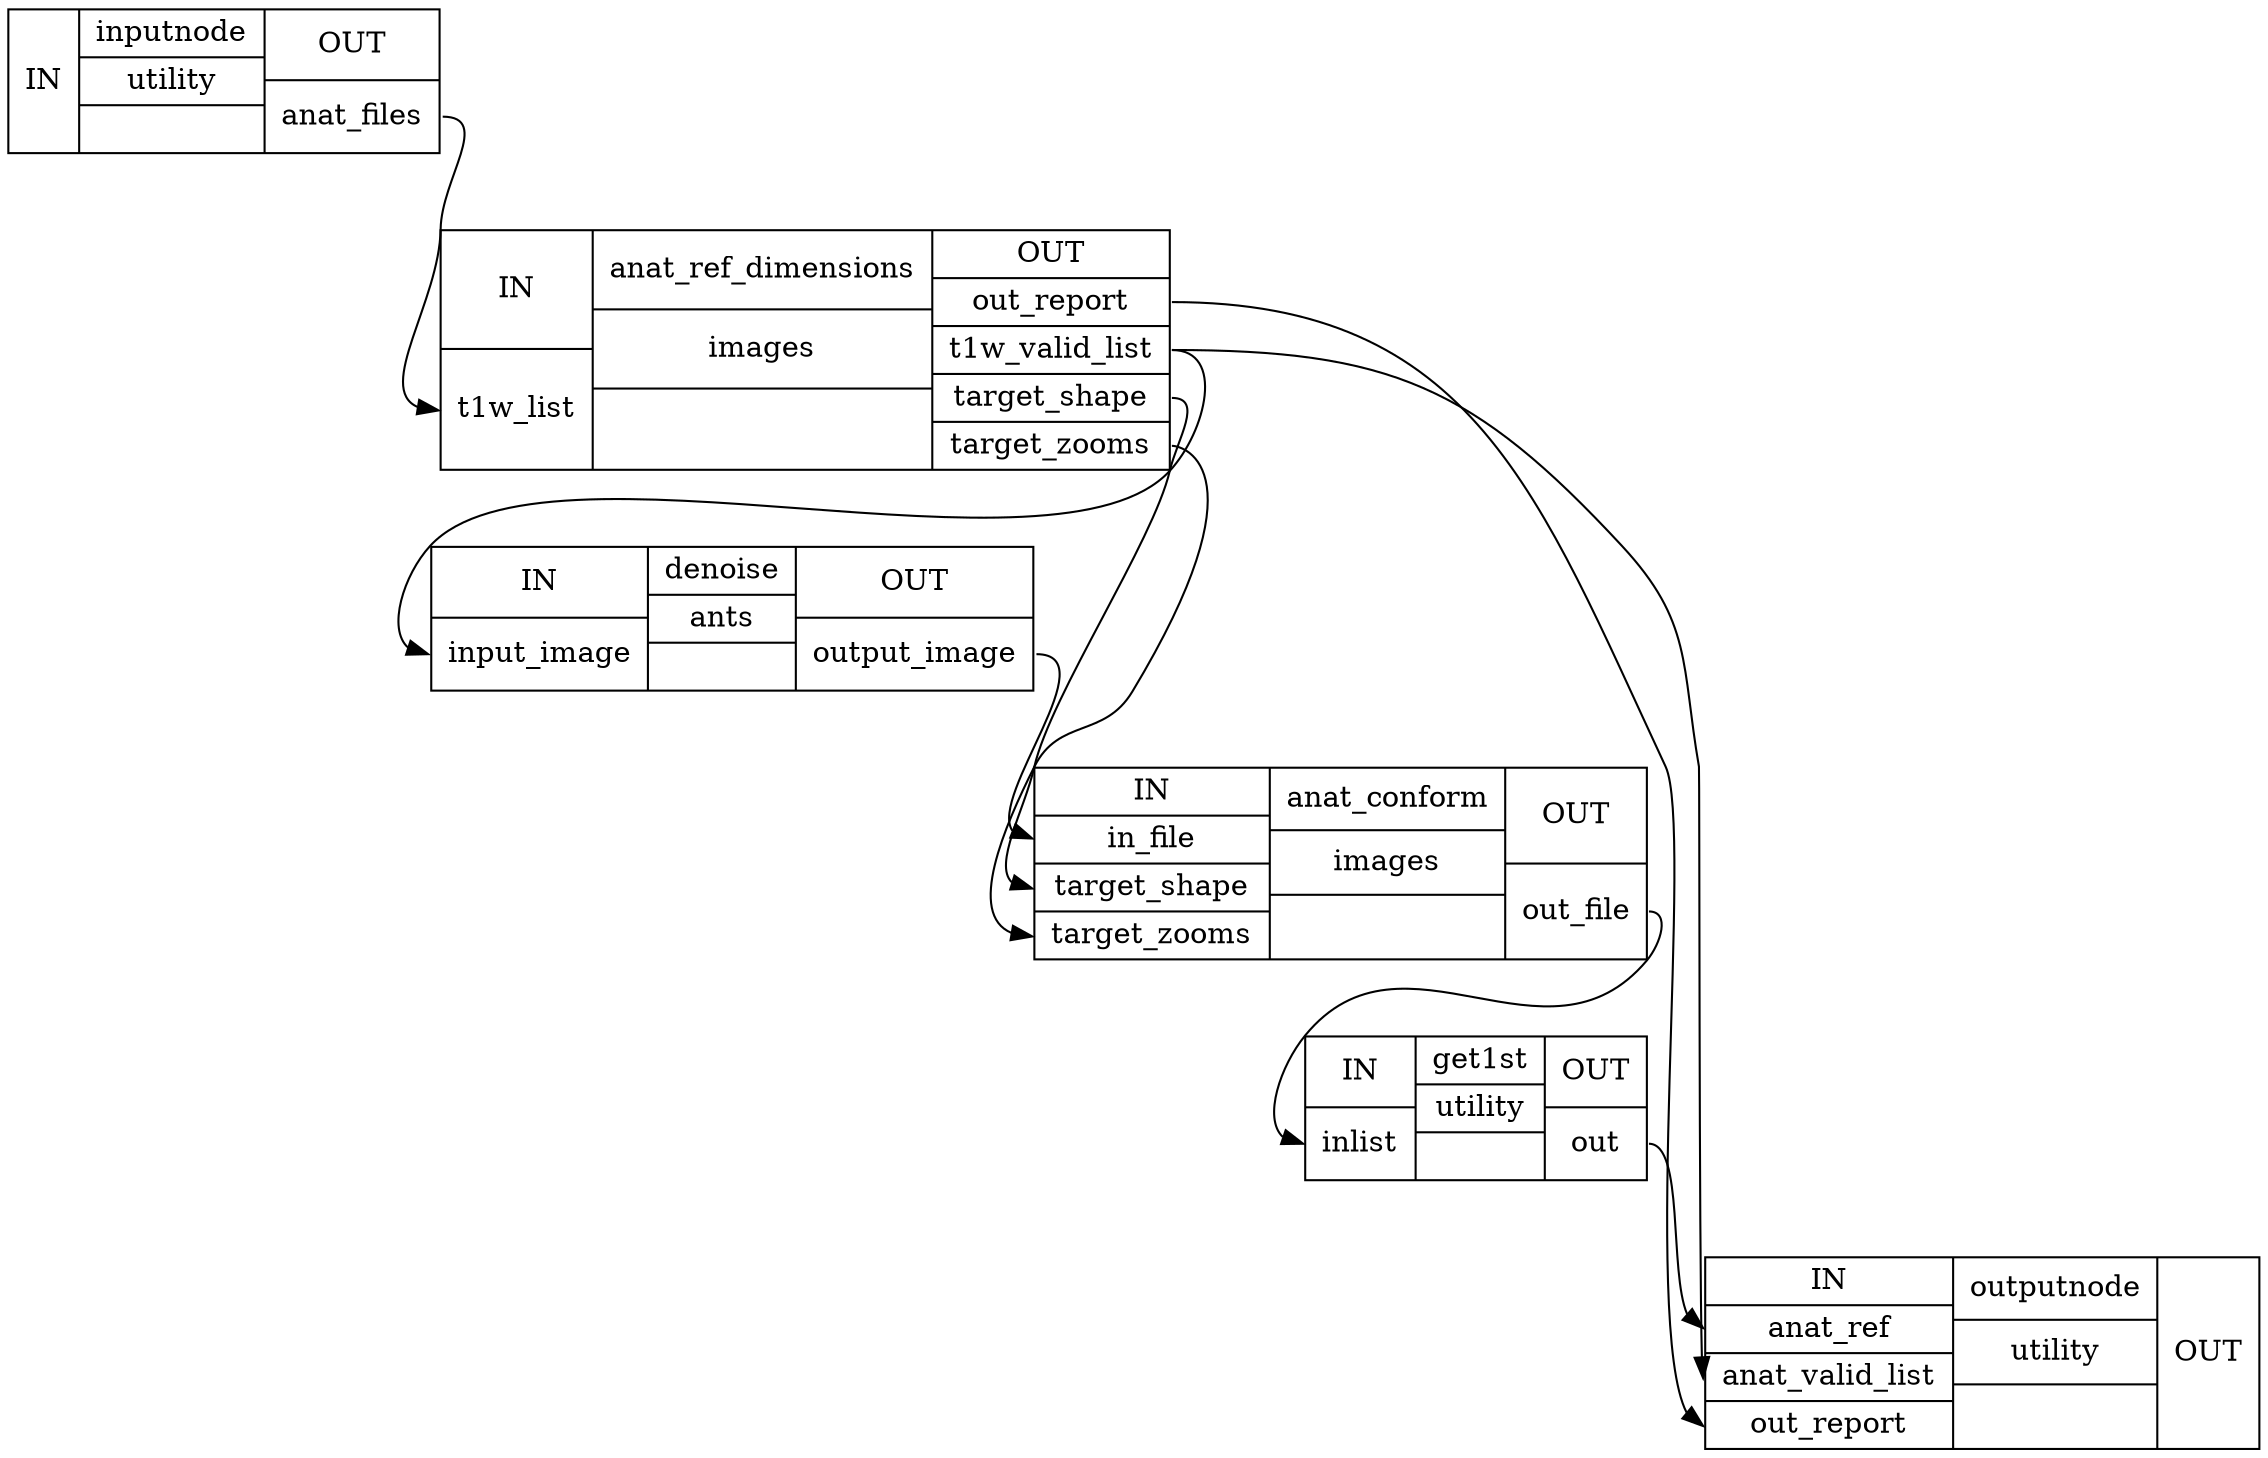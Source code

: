 digraph structs {
node [shape=record];
anat_template_wfinputnode [label="{IN}|{ inputnode | utility |  }|{OUT|<outanatfiles> anat_files}"];
anat_template_wfanat_ref_dimensions [label="{IN|<int1wlist> t1w_list}|{ anat_ref_dimensions | images |  }|{OUT|<outoutreport> out_report|<outt1wvalidlist> t1w_valid_list|<outtargetshape> target_shape|<outtargetzooms> target_zooms}"];
anat_template_wfdenoise [label="{IN|<ininputimage> input_image}|{ denoise | ants |  }|{OUT|<outoutputimage> output_image}"];
anat_template_wfanat_conform [label="{IN|<ininfile> in_file|<intargetshape> target_shape|<intargetzooms> target_zooms}|{ anat_conform | images |  }|{OUT|<outoutfile> out_file}"];
anat_template_wfget1st [label="{IN|<ininlist> inlist}|{ get1st | utility |  }|{OUT|<outout> out}"];
anat_template_wfoutputnode [label="{IN|<inanatref> anat_ref|<inanatvalidlist> anat_valid_list|<inoutreport> out_report}|{ outputnode | utility |  }|{OUT}"];
anat_template_wfanat_conform:outoutfile:e -> anat_template_wfget1st:ininlist:w;
anat_template_wfanat_ref_dimensions:outoutreport:e -> anat_template_wfoutputnode:inoutreport:w;
anat_template_wfanat_ref_dimensions:outt1wvalidlist:e -> anat_template_wfdenoise:ininputimage:w;
anat_template_wfanat_ref_dimensions:outt1wvalidlist:e -> anat_template_wfoutputnode:inanatvalidlist:w;
anat_template_wfanat_ref_dimensions:outtargetshape:e -> anat_template_wfanat_conform:intargetshape:w;
anat_template_wfanat_ref_dimensions:outtargetzooms:e -> anat_template_wfanat_conform:intargetzooms:w;
anat_template_wfdenoise:outoutputimage:e -> anat_template_wfanat_conform:ininfile:w;
anat_template_wfget1st:outout:e -> anat_template_wfoutputnode:inanatref:w;
anat_template_wfinputnode:outanatfiles:e -> anat_template_wfanat_ref_dimensions:int1wlist:w;
}